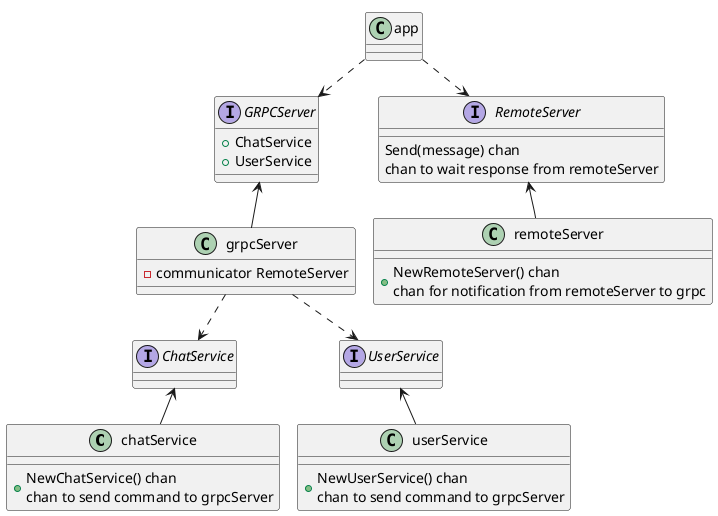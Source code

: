 @startuml
!pragma layout smetana

class chatService {
    +NewChatService() chan\nchan to send command to grpcServer
}
class userService {
    +NewUserService() chan\nchan to send command to grpcServer
}

interface ChatService {}
interface UserService {}
interface GRPCServer{
    +ChatService
    +UserService
}
interface RemoteServer {
    Send(message) chan\nchan to wait response from remoteServer
}

class grpcServer {
    -communicator RemoteServer
}
class remoteServer {
    +NewRemoteServer() chan\nchan for notification from remoteServer to grpc
}
class app {
}

chatService -u-> ChatService
userService -u-> UserService

grpcServer ..> ChatService
grpcServer ..> UserService
grpcServer -u-> GRPCServer

remoteServer -u-> RemoteServer

app ..> GRPCServer
app ..> RemoteServer

@enduml